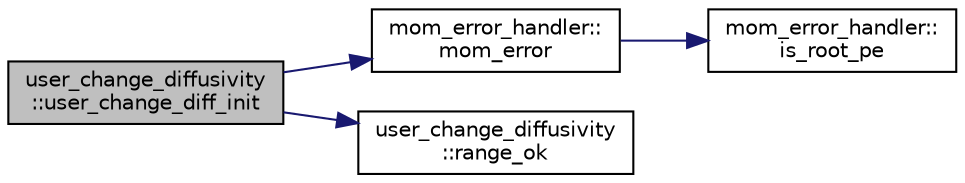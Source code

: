 digraph "user_change_diffusivity::user_change_diff_init"
{
 // INTERACTIVE_SVG=YES
  edge [fontname="Helvetica",fontsize="10",labelfontname="Helvetica",labelfontsize="10"];
  node [fontname="Helvetica",fontsize="10",shape=record];
  rankdir="LR";
  Node12 [label="user_change_diffusivity\l::user_change_diff_init",height=0.2,width=0.4,color="black", fillcolor="grey75", style="filled", fontcolor="black"];
  Node12 -> Node13 [color="midnightblue",fontsize="10",style="solid",fontname="Helvetica"];
  Node13 [label="mom_error_handler::\lmom_error",height=0.2,width=0.4,color="black", fillcolor="white", style="filled",URL="$namespacemom__error__handler.html#a460cfb79a06c29fc249952c2a3710d67"];
  Node13 -> Node14 [color="midnightblue",fontsize="10",style="solid",fontname="Helvetica"];
  Node14 [label="mom_error_handler::\lis_root_pe",height=0.2,width=0.4,color="black", fillcolor="white", style="filled",URL="$namespacemom__error__handler.html#ad5f00a53059c72fe2332d1436c80ca71"];
  Node12 -> Node15 [color="midnightblue",fontsize="10",style="solid",fontname="Helvetica"];
  Node15 [label="user_change_diffusivity\l::range_ok",height=0.2,width=0.4,color="black", fillcolor="white", style="filled",URL="$namespaceuser__change__diffusivity.html#a14ddfad060f517dcda132b2fd279181e",tooltip="This subroutine checks whether the 4 values of range are in ascending order. "];
}
